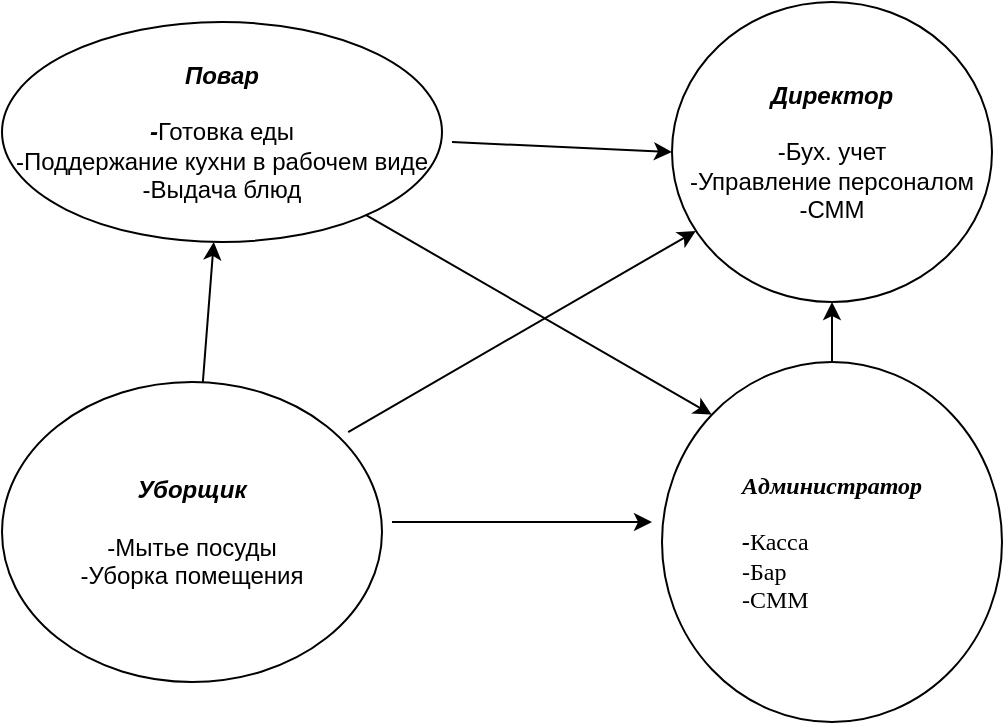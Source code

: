 <mxfile version="16.2.7" type="github">
  <diagram id="prtHgNgQTEPvFCAcTncT" name="Page-1">
    <mxGraphModel dx="797" dy="464" grid="1" gridSize="10" guides="1" tooltips="1" connect="1" arrows="1" fold="1" page="1" pageScale="1" pageWidth="827" pageHeight="1169" math="0" shadow="0">
      <root>
        <mxCell id="0" />
        <mxCell id="1" parent="0" />
        <mxCell id="_xO7ABdCka5yZAMZqQVM-1" value="&lt;i style=&quot;font-weight: bold&quot;&gt;Повар&lt;br&gt;&lt;br&gt;-&lt;/i&gt;Готовка еды&lt;br&gt;-Поддержание кухни в рабочем виде&lt;br&gt;-Выдача блюд" style="ellipse;whiteSpace=wrap;html=1;" vertex="1" parent="1">
          <mxGeometry x="145" y="120" width="220" height="110" as="geometry" />
        </mxCell>
        <mxCell id="_xO7ABdCka5yZAMZqQVM-2" value="&lt;i&gt;Директор&lt;br&gt;&lt;/i&gt;&lt;br&gt;&lt;span style=&quot;font-weight: normal&quot;&gt;-Бух. учет&lt;br&gt;-Управление персоналом&lt;br&gt;-СММ&lt;/span&gt;" style="ellipse;whiteSpace=wrap;html=1;fontStyle=1" vertex="1" parent="1">
          <mxGeometry x="480" y="110" width="160" height="150" as="geometry" />
        </mxCell>
        <mxCell id="_xO7ABdCka5yZAMZqQVM-3" value="&lt;i style=&quot;font-weight: bold&quot;&gt;Уборщик&lt;/i&gt;&lt;br&gt;&lt;br&gt;-Мытье посуды&lt;br&gt;-Уборка помещения" style="ellipse;whiteSpace=wrap;html=1;" vertex="1" parent="1">
          <mxGeometry x="145" y="300" width="190" height="150" as="geometry" />
        </mxCell>
        <mxCell id="_xO7ABdCka5yZAMZqQVM-4" value="&lt;i&gt;Администратор&lt;/i&gt;&lt;br&gt;&lt;br&gt;&lt;div style=&quot;text-align: left&quot;&gt;&lt;span&gt;&lt;i&gt;-&lt;/i&gt;&lt;span style=&quot;font-weight: normal&quot;&gt;Касса&lt;/span&gt;&lt;/span&gt;&lt;/div&gt;&lt;div style=&quot;text-align: left&quot;&gt;&lt;span&gt;&lt;span style=&quot;font-weight: normal&quot;&gt;-Бар&lt;/span&gt;&lt;/span&gt;&lt;/div&gt;&lt;div style=&quot;text-align: left&quot;&gt;&lt;span&gt;&lt;span style=&quot;font-weight: normal&quot;&gt;-СММ&lt;/span&gt;&lt;/span&gt;&lt;/div&gt;" style="ellipse;whiteSpace=wrap;html=1;fontFamily=Times New Roman;fontStyle=1" vertex="1" parent="1">
          <mxGeometry x="475" y="290" width="170" height="180" as="geometry" />
        </mxCell>
        <mxCell id="_xO7ABdCka5yZAMZqQVM-5" value="" style="endArrow=classic;html=1;rounded=0;fontFamily=Times New Roman;fontSize=8;exitX=0.911;exitY=0.167;exitDx=0;exitDy=0;exitPerimeter=0;" edge="1" parent="1" source="_xO7ABdCka5yZAMZqQVM-3" target="_xO7ABdCka5yZAMZqQVM-2">
          <mxGeometry width="50" height="50" relative="1" as="geometry">
            <mxPoint x="340" y="310" as="sourcePoint" />
            <mxPoint x="430" y="210" as="targetPoint" />
          </mxGeometry>
        </mxCell>
        <mxCell id="_xO7ABdCka5yZAMZqQVM-6" value="" style="endArrow=classic;html=1;rounded=0;fontFamily=Times New Roman;fontSize=8;" edge="1" parent="1" source="_xO7ABdCka5yZAMZqQVM-3" target="_xO7ABdCka5yZAMZqQVM-1">
          <mxGeometry width="50" height="50" relative="1" as="geometry">
            <mxPoint x="380" y="260" as="sourcePoint" />
            <mxPoint x="430" y="210" as="targetPoint" />
          </mxGeometry>
        </mxCell>
        <mxCell id="_xO7ABdCka5yZAMZqQVM-7" value="" style="endArrow=classic;html=1;rounded=0;fontFamily=Times New Roman;fontSize=8;" edge="1" parent="1">
          <mxGeometry width="50" height="50" relative="1" as="geometry">
            <mxPoint x="340" y="370" as="sourcePoint" />
            <mxPoint x="470" y="370" as="targetPoint" />
          </mxGeometry>
        </mxCell>
        <mxCell id="_xO7ABdCka5yZAMZqQVM-8" value="" style="endArrow=classic;html=1;rounded=0;fontFamily=Times New Roman;fontSize=8;exitX=0.5;exitY=0;exitDx=0;exitDy=0;entryX=0.5;entryY=1;entryDx=0;entryDy=0;" edge="1" parent="1" source="_xO7ABdCka5yZAMZqQVM-4" target="_xO7ABdCka5yZAMZqQVM-2">
          <mxGeometry width="50" height="50" relative="1" as="geometry">
            <mxPoint x="380" y="260" as="sourcePoint" />
            <mxPoint x="430" y="210" as="targetPoint" />
          </mxGeometry>
        </mxCell>
        <mxCell id="_xO7ABdCka5yZAMZqQVM-9" value="" style="endArrow=classic;html=1;rounded=0;fontFamily=Times New Roman;fontSize=8;entryX=0;entryY=0.5;entryDx=0;entryDy=0;" edge="1" parent="1" target="_xO7ABdCka5yZAMZqQVM-2">
          <mxGeometry width="50" height="50" relative="1" as="geometry">
            <mxPoint x="370" y="180" as="sourcePoint" />
            <mxPoint x="430" y="210" as="targetPoint" />
          </mxGeometry>
        </mxCell>
        <mxCell id="_xO7ABdCka5yZAMZqQVM-10" value="" style="endArrow=classic;html=1;rounded=0;fontFamily=Times New Roman;fontSize=8;entryX=0;entryY=0;entryDx=0;entryDy=0;" edge="1" parent="1" source="_xO7ABdCka5yZAMZqQVM-1" target="_xO7ABdCka5yZAMZqQVM-4">
          <mxGeometry width="50" height="50" relative="1" as="geometry">
            <mxPoint x="380" y="260" as="sourcePoint" />
            <mxPoint x="430" y="210" as="targetPoint" />
          </mxGeometry>
        </mxCell>
      </root>
    </mxGraphModel>
  </diagram>
</mxfile>
